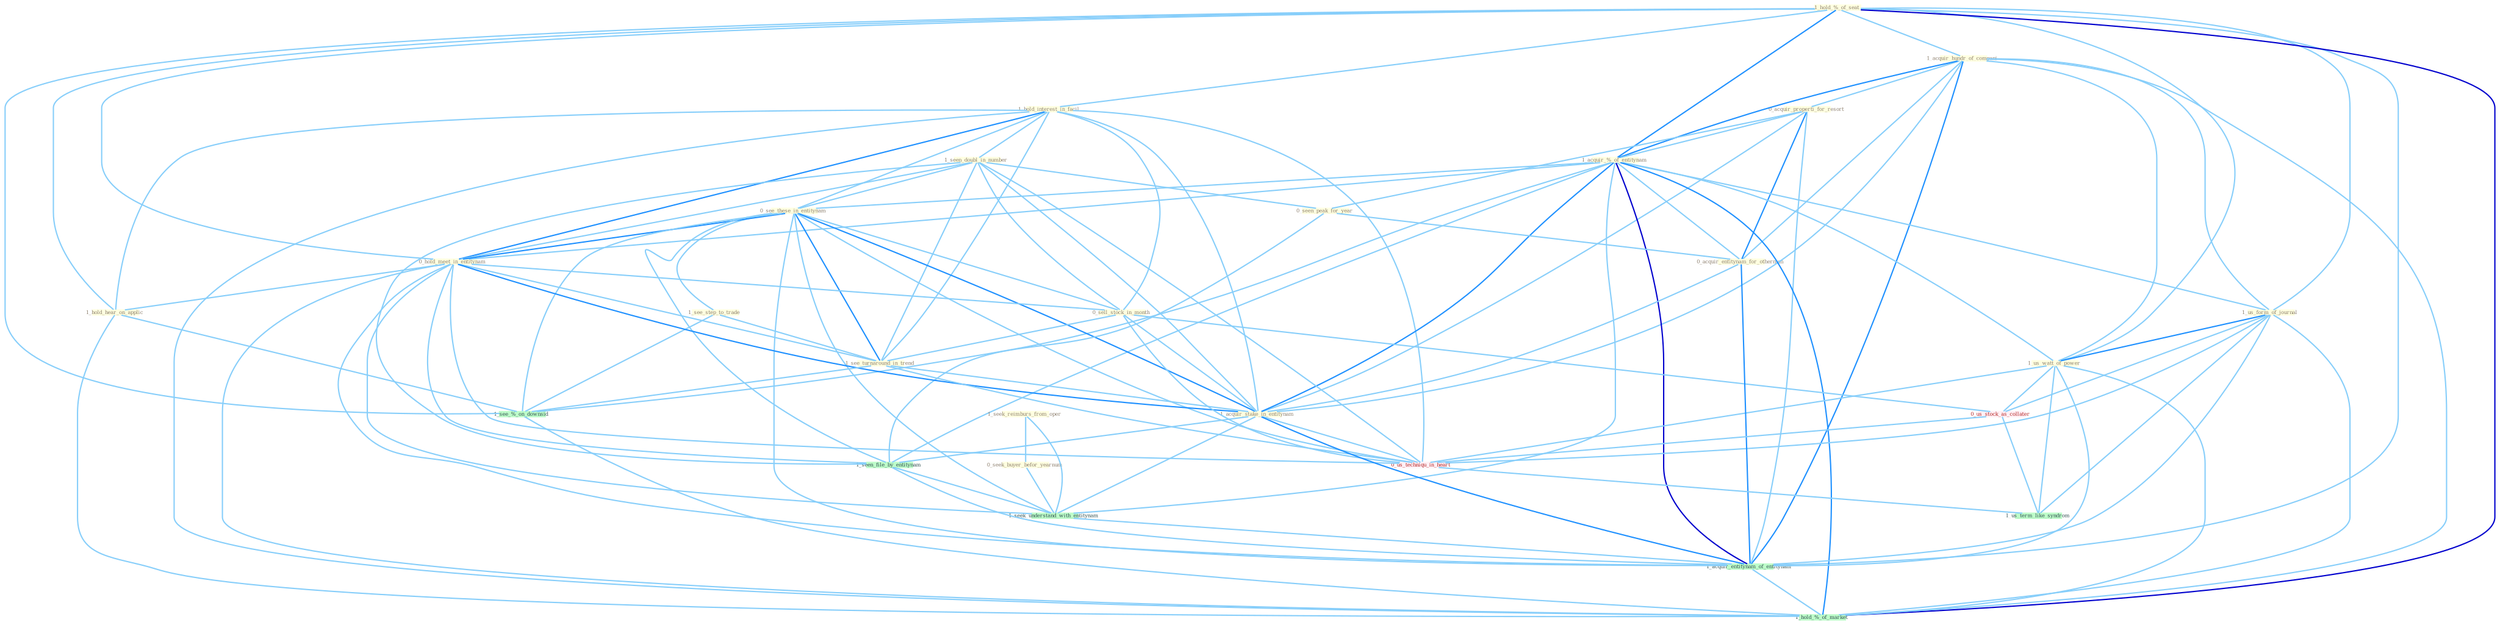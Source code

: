 Graph G{ 
    node
    [shape=polygon,style=filled,width=.5,height=.06,color="#BDFCC9",fixedsize=true,fontsize=4,
    fontcolor="#2f4f4f"];
    {node
    [color="#ffffe0", fontcolor="#8b7d6b"] "1_hold_%_of_seat " "1_hold_interest_in_facil " "1_acquir_hundr_of_compani " "0_acquir_properti_for_resort " "1_acquir_%_of_entitynam " "1_seen_doubl_in_number " "1_us_form_of_journal " "0_see_these_in_entitynam " "1_see_step_to_trade " "0_seen_peak_for_year " "0_hold_meet_in_entitynam " "1_hold_hear_on_applic " "0_sell_stock_in_month " "1_seek_reimburs_from_oper " "1_us_watt_of_power " "0_acquir_entitynam_for_othernum " "1_see_turnaround_in_trend " "1_acquir_stake_in_entitynam " "0_seek_buyer_befor_yearnum "}
{node [color="#fff0f5", fontcolor="#b22222"] "0_us_stock_as_collater " "0_us_techniqu_in_heart "}
edge [color="#B0E2FF"];

	"1_hold_%_of_seat " -- "1_hold_interest_in_facil " [w="1", color="#87cefa" ];
	"1_hold_%_of_seat " -- "1_acquir_hundr_of_compani " [w="1", color="#87cefa" ];
	"1_hold_%_of_seat " -- "1_acquir_%_of_entitynam " [w="2", color="#1e90ff" , len=0.8];
	"1_hold_%_of_seat " -- "1_us_form_of_journal " [w="1", color="#87cefa" ];
	"1_hold_%_of_seat " -- "0_hold_meet_in_entitynam " [w="1", color="#87cefa" ];
	"1_hold_%_of_seat " -- "1_hold_hear_on_applic " [w="1", color="#87cefa" ];
	"1_hold_%_of_seat " -- "1_us_watt_of_power " [w="1", color="#87cefa" ];
	"1_hold_%_of_seat " -- "1_acquir_entitynam_of_entitynam " [w="1", color="#87cefa" ];
	"1_hold_%_of_seat " -- "1_see_%_on_downsid " [w="1", color="#87cefa" ];
	"1_hold_%_of_seat " -- "1_hold_%_of_market " [w="3", color="#0000cd" , len=0.6];
	"1_hold_interest_in_facil " -- "1_seen_doubl_in_number " [w="1", color="#87cefa" ];
	"1_hold_interest_in_facil " -- "0_see_these_in_entitynam " [w="1", color="#87cefa" ];
	"1_hold_interest_in_facil " -- "0_hold_meet_in_entitynam " [w="2", color="#1e90ff" , len=0.8];
	"1_hold_interest_in_facil " -- "1_hold_hear_on_applic " [w="1", color="#87cefa" ];
	"1_hold_interest_in_facil " -- "0_sell_stock_in_month " [w="1", color="#87cefa" ];
	"1_hold_interest_in_facil " -- "1_see_turnaround_in_trend " [w="1", color="#87cefa" ];
	"1_hold_interest_in_facil " -- "1_acquir_stake_in_entitynam " [w="1", color="#87cefa" ];
	"1_hold_interest_in_facil " -- "0_us_techniqu_in_heart " [w="1", color="#87cefa" ];
	"1_hold_interest_in_facil " -- "1_hold_%_of_market " [w="1", color="#87cefa" ];
	"1_acquir_hundr_of_compani " -- "0_acquir_properti_for_resort " [w="1", color="#87cefa" ];
	"1_acquir_hundr_of_compani " -- "1_acquir_%_of_entitynam " [w="2", color="#1e90ff" , len=0.8];
	"1_acquir_hundr_of_compani " -- "1_us_form_of_journal " [w="1", color="#87cefa" ];
	"1_acquir_hundr_of_compani " -- "1_us_watt_of_power " [w="1", color="#87cefa" ];
	"1_acquir_hundr_of_compani " -- "0_acquir_entitynam_for_othernum " [w="1", color="#87cefa" ];
	"1_acquir_hundr_of_compani " -- "1_acquir_stake_in_entitynam " [w="1", color="#87cefa" ];
	"1_acquir_hundr_of_compani " -- "1_acquir_entitynam_of_entitynam " [w="2", color="#1e90ff" , len=0.8];
	"1_acquir_hundr_of_compani " -- "1_hold_%_of_market " [w="1", color="#87cefa" ];
	"0_acquir_properti_for_resort " -- "1_acquir_%_of_entitynam " [w="1", color="#87cefa" ];
	"0_acquir_properti_for_resort " -- "0_seen_peak_for_year " [w="1", color="#87cefa" ];
	"0_acquir_properti_for_resort " -- "0_acquir_entitynam_for_othernum " [w="2", color="#1e90ff" , len=0.8];
	"0_acquir_properti_for_resort " -- "1_acquir_stake_in_entitynam " [w="1", color="#87cefa" ];
	"0_acquir_properti_for_resort " -- "1_acquir_entitynam_of_entitynam " [w="1", color="#87cefa" ];
	"1_acquir_%_of_entitynam " -- "1_us_form_of_journal " [w="1", color="#87cefa" ];
	"1_acquir_%_of_entitynam " -- "0_see_these_in_entitynam " [w="1", color="#87cefa" ];
	"1_acquir_%_of_entitynam " -- "0_hold_meet_in_entitynam " [w="1", color="#87cefa" ];
	"1_acquir_%_of_entitynam " -- "1_us_watt_of_power " [w="1", color="#87cefa" ];
	"1_acquir_%_of_entitynam " -- "0_acquir_entitynam_for_othernum " [w="1", color="#87cefa" ];
	"1_acquir_%_of_entitynam " -- "1_acquir_stake_in_entitynam " [w="2", color="#1e90ff" , len=0.8];
	"1_acquir_%_of_entitynam " -- "1_seen_file_by_entitynam " [w="1", color="#87cefa" ];
	"1_acquir_%_of_entitynam " -- "1_seek_understand_with_entitynam " [w="1", color="#87cefa" ];
	"1_acquir_%_of_entitynam " -- "1_acquir_entitynam_of_entitynam " [w="3", color="#0000cd" , len=0.6];
	"1_acquir_%_of_entitynam " -- "1_see_%_on_downsid " [w="1", color="#87cefa" ];
	"1_acquir_%_of_entitynam " -- "1_hold_%_of_market " [w="2", color="#1e90ff" , len=0.8];
	"1_seen_doubl_in_number " -- "0_see_these_in_entitynam " [w="1", color="#87cefa" ];
	"1_seen_doubl_in_number " -- "0_seen_peak_for_year " [w="1", color="#87cefa" ];
	"1_seen_doubl_in_number " -- "0_hold_meet_in_entitynam " [w="1", color="#87cefa" ];
	"1_seen_doubl_in_number " -- "0_sell_stock_in_month " [w="1", color="#87cefa" ];
	"1_seen_doubl_in_number " -- "1_see_turnaround_in_trend " [w="1", color="#87cefa" ];
	"1_seen_doubl_in_number " -- "1_acquir_stake_in_entitynam " [w="1", color="#87cefa" ];
	"1_seen_doubl_in_number " -- "1_seen_file_by_entitynam " [w="1", color="#87cefa" ];
	"1_seen_doubl_in_number " -- "0_us_techniqu_in_heart " [w="1", color="#87cefa" ];
	"1_us_form_of_journal " -- "1_us_watt_of_power " [w="2", color="#1e90ff" , len=0.8];
	"1_us_form_of_journal " -- "0_us_stock_as_collater " [w="1", color="#87cefa" ];
	"1_us_form_of_journal " -- "1_acquir_entitynam_of_entitynam " [w="1", color="#87cefa" ];
	"1_us_form_of_journal " -- "0_us_techniqu_in_heart " [w="1", color="#87cefa" ];
	"1_us_form_of_journal " -- "1_us_term_like_syndrom " [w="1", color="#87cefa" ];
	"1_us_form_of_journal " -- "1_hold_%_of_market " [w="1", color="#87cefa" ];
	"0_see_these_in_entitynam " -- "1_see_step_to_trade " [w="1", color="#87cefa" ];
	"0_see_these_in_entitynam " -- "0_hold_meet_in_entitynam " [w="2", color="#1e90ff" , len=0.8];
	"0_see_these_in_entitynam " -- "0_sell_stock_in_month " [w="1", color="#87cefa" ];
	"0_see_these_in_entitynam " -- "1_see_turnaround_in_trend " [w="2", color="#1e90ff" , len=0.8];
	"0_see_these_in_entitynam " -- "1_acquir_stake_in_entitynam " [w="2", color="#1e90ff" , len=0.8];
	"0_see_these_in_entitynam " -- "1_seen_file_by_entitynam " [w="1", color="#87cefa" ];
	"0_see_these_in_entitynam " -- "1_seek_understand_with_entitynam " [w="1", color="#87cefa" ];
	"0_see_these_in_entitynam " -- "1_acquir_entitynam_of_entitynam " [w="1", color="#87cefa" ];
	"0_see_these_in_entitynam " -- "0_us_techniqu_in_heart " [w="1", color="#87cefa" ];
	"0_see_these_in_entitynam " -- "1_see_%_on_downsid " [w="1", color="#87cefa" ];
	"1_see_step_to_trade " -- "1_see_turnaround_in_trend " [w="1", color="#87cefa" ];
	"1_see_step_to_trade " -- "1_see_%_on_downsid " [w="1", color="#87cefa" ];
	"0_seen_peak_for_year " -- "0_acquir_entitynam_for_othernum " [w="1", color="#87cefa" ];
	"0_seen_peak_for_year " -- "1_seen_file_by_entitynam " [w="1", color="#87cefa" ];
	"0_hold_meet_in_entitynam " -- "1_hold_hear_on_applic " [w="1", color="#87cefa" ];
	"0_hold_meet_in_entitynam " -- "0_sell_stock_in_month " [w="1", color="#87cefa" ];
	"0_hold_meet_in_entitynam " -- "1_see_turnaround_in_trend " [w="1", color="#87cefa" ];
	"0_hold_meet_in_entitynam " -- "1_acquir_stake_in_entitynam " [w="2", color="#1e90ff" , len=0.8];
	"0_hold_meet_in_entitynam " -- "1_seen_file_by_entitynam " [w="1", color="#87cefa" ];
	"0_hold_meet_in_entitynam " -- "1_seek_understand_with_entitynam " [w="1", color="#87cefa" ];
	"0_hold_meet_in_entitynam " -- "1_acquir_entitynam_of_entitynam " [w="1", color="#87cefa" ];
	"0_hold_meet_in_entitynam " -- "0_us_techniqu_in_heart " [w="1", color="#87cefa" ];
	"0_hold_meet_in_entitynam " -- "1_hold_%_of_market " [w="1", color="#87cefa" ];
	"1_hold_hear_on_applic " -- "1_see_%_on_downsid " [w="1", color="#87cefa" ];
	"1_hold_hear_on_applic " -- "1_hold_%_of_market " [w="1", color="#87cefa" ];
	"0_sell_stock_in_month " -- "1_see_turnaround_in_trend " [w="1", color="#87cefa" ];
	"0_sell_stock_in_month " -- "1_acquir_stake_in_entitynam " [w="1", color="#87cefa" ];
	"0_sell_stock_in_month " -- "0_us_stock_as_collater " [w="1", color="#87cefa" ];
	"0_sell_stock_in_month " -- "0_us_techniqu_in_heart " [w="1", color="#87cefa" ];
	"1_seek_reimburs_from_oper " -- "0_seek_buyer_befor_yearnum " [w="1", color="#87cefa" ];
	"1_seek_reimburs_from_oper " -- "1_seek_understand_with_entitynam " [w="1", color="#87cefa" ];
	"1_us_watt_of_power " -- "0_us_stock_as_collater " [w="1", color="#87cefa" ];
	"1_us_watt_of_power " -- "1_acquir_entitynam_of_entitynam " [w="1", color="#87cefa" ];
	"1_us_watt_of_power " -- "0_us_techniqu_in_heart " [w="1", color="#87cefa" ];
	"1_us_watt_of_power " -- "1_us_term_like_syndrom " [w="1", color="#87cefa" ];
	"1_us_watt_of_power " -- "1_hold_%_of_market " [w="1", color="#87cefa" ];
	"0_acquir_entitynam_for_othernum " -- "1_acquir_stake_in_entitynam " [w="1", color="#87cefa" ];
	"0_acquir_entitynam_for_othernum " -- "1_acquir_entitynam_of_entitynam " [w="2", color="#1e90ff" , len=0.8];
	"1_see_turnaround_in_trend " -- "1_acquir_stake_in_entitynam " [w="1", color="#87cefa" ];
	"1_see_turnaround_in_trend " -- "0_us_techniqu_in_heart " [w="1", color="#87cefa" ];
	"1_see_turnaround_in_trend " -- "1_see_%_on_downsid " [w="1", color="#87cefa" ];
	"1_acquir_stake_in_entitynam " -- "1_seen_file_by_entitynam " [w="1", color="#87cefa" ];
	"1_acquir_stake_in_entitynam " -- "1_seek_understand_with_entitynam " [w="1", color="#87cefa" ];
	"1_acquir_stake_in_entitynam " -- "1_acquir_entitynam_of_entitynam " [w="2", color="#1e90ff" , len=0.8];
	"1_acquir_stake_in_entitynam " -- "0_us_techniqu_in_heart " [w="1", color="#87cefa" ];
	"0_seek_buyer_befor_yearnum " -- "1_seek_understand_with_entitynam " [w="1", color="#87cefa" ];
	"1_seen_file_by_entitynam " -- "1_seek_understand_with_entitynam " [w="1", color="#87cefa" ];
	"1_seen_file_by_entitynam " -- "1_acquir_entitynam_of_entitynam " [w="1", color="#87cefa" ];
	"0_us_stock_as_collater " -- "0_us_techniqu_in_heart " [w="1", color="#87cefa" ];
	"0_us_stock_as_collater " -- "1_us_term_like_syndrom " [w="1", color="#87cefa" ];
	"1_seek_understand_with_entitynam " -- "1_acquir_entitynam_of_entitynam " [w="1", color="#87cefa" ];
	"1_acquir_entitynam_of_entitynam " -- "1_hold_%_of_market " [w="1", color="#87cefa" ];
	"0_us_techniqu_in_heart " -- "1_us_term_like_syndrom " [w="1", color="#87cefa" ];
	"1_see_%_on_downsid " -- "1_hold_%_of_market " [w="1", color="#87cefa" ];
}